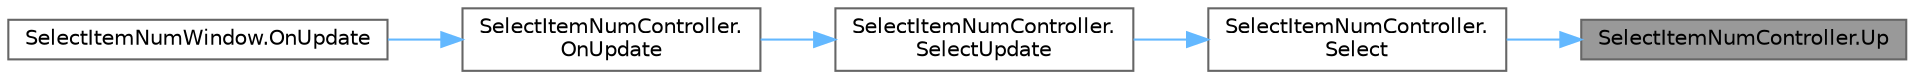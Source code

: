 digraph "SelectItemNumController.Up"
{
 // LATEX_PDF_SIZE
  bgcolor="transparent";
  edge [fontname=Helvetica,fontsize=10,labelfontname=Helvetica,labelfontsize=10];
  node [fontname=Helvetica,fontsize=10,shape=box,height=0.2,width=0.4];
  rankdir="RL";
  Node1 [id="Node000001",label="SelectItemNumController.Up",height=0.2,width=0.4,color="gray40", fillcolor="grey60", style="filled", fontcolor="black",tooltip=" "];
  Node1 -> Node2 [id="edge5_Node000001_Node000002",dir="back",color="steelblue1",style="solid",tooltip=" "];
  Node2 [id="Node000002",label="SelectItemNumController.\lSelect",height=0.2,width=0.4,color="grey40", fillcolor="white", style="filled",URL="$class_select_item_num_controller.html#a7c94f7146e7c7eaa901809355871c8e4",tooltip=" "];
  Node2 -> Node3 [id="edge6_Node000002_Node000003",dir="back",color="steelblue1",style="solid",tooltip=" "];
  Node3 [id="Node000003",label="SelectItemNumController.\lSelectUpdate",height=0.2,width=0.4,color="grey40", fillcolor="white", style="filled",URL="$class_select_item_num_controller.html#a0ec10bdb1ad1c765b8bd33d3e69f12c0",tooltip=" "];
  Node3 -> Node4 [id="edge7_Node000003_Node000004",dir="back",color="steelblue1",style="solid",tooltip=" "];
  Node4 [id="Node000004",label="SelectItemNumController.\lOnUpdate",height=0.2,width=0.4,color="grey40", fillcolor="white", style="filled",URL="$class_select_item_num_controller.html#a6ab76a73283a36029b2e21a0d7d17b49",tooltip=" "];
  Node4 -> Node5 [id="edge8_Node000004_Node000005",dir="back",color="steelblue1",style="solid",tooltip=" "];
  Node5 [id="Node000005",label="SelectItemNumWindow.OnUpdate",height=0.2,width=0.4,color="grey40", fillcolor="white", style="filled",URL="$class_select_item_num_window.html#a29569d1ab5514803a6688d9ba18f1fa1",tooltip=" "];
}
